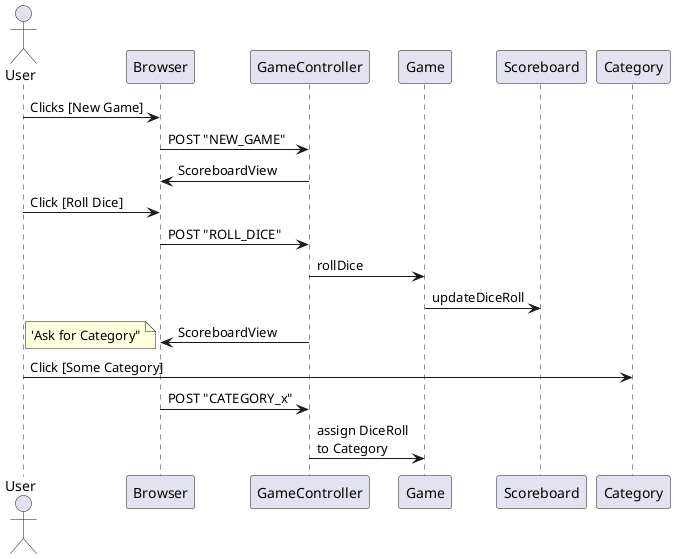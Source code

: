 @startuml

actor User
User -> Browser: Clicks [New Game]
Browser -> GameController: POST "NEW_GAME"
GameController -> Browser: ScoreboardView
User -> Browser: Click [Roll Dice]
Browser -> GameController: POST "ROLL_DICE"
GameController -> Game: rollDice
Game -> Scoreboard: updateDiceRoll
GameController -> Browser: ScoreboardView
note left: 'Ask for Category"
User -> Category: Click [Some Category]
Browser -> GameController: POST "CATEGORY_x"
GameController -> Game: assign DiceRoll\nto Category


@enduml